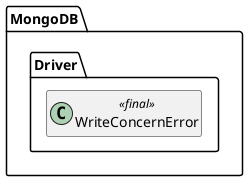@startuml
set namespaceSeparator \\
hide members
hide << alias >> circle

class MongoDB\\Driver\\WriteConcernError << final >>
@enduml
